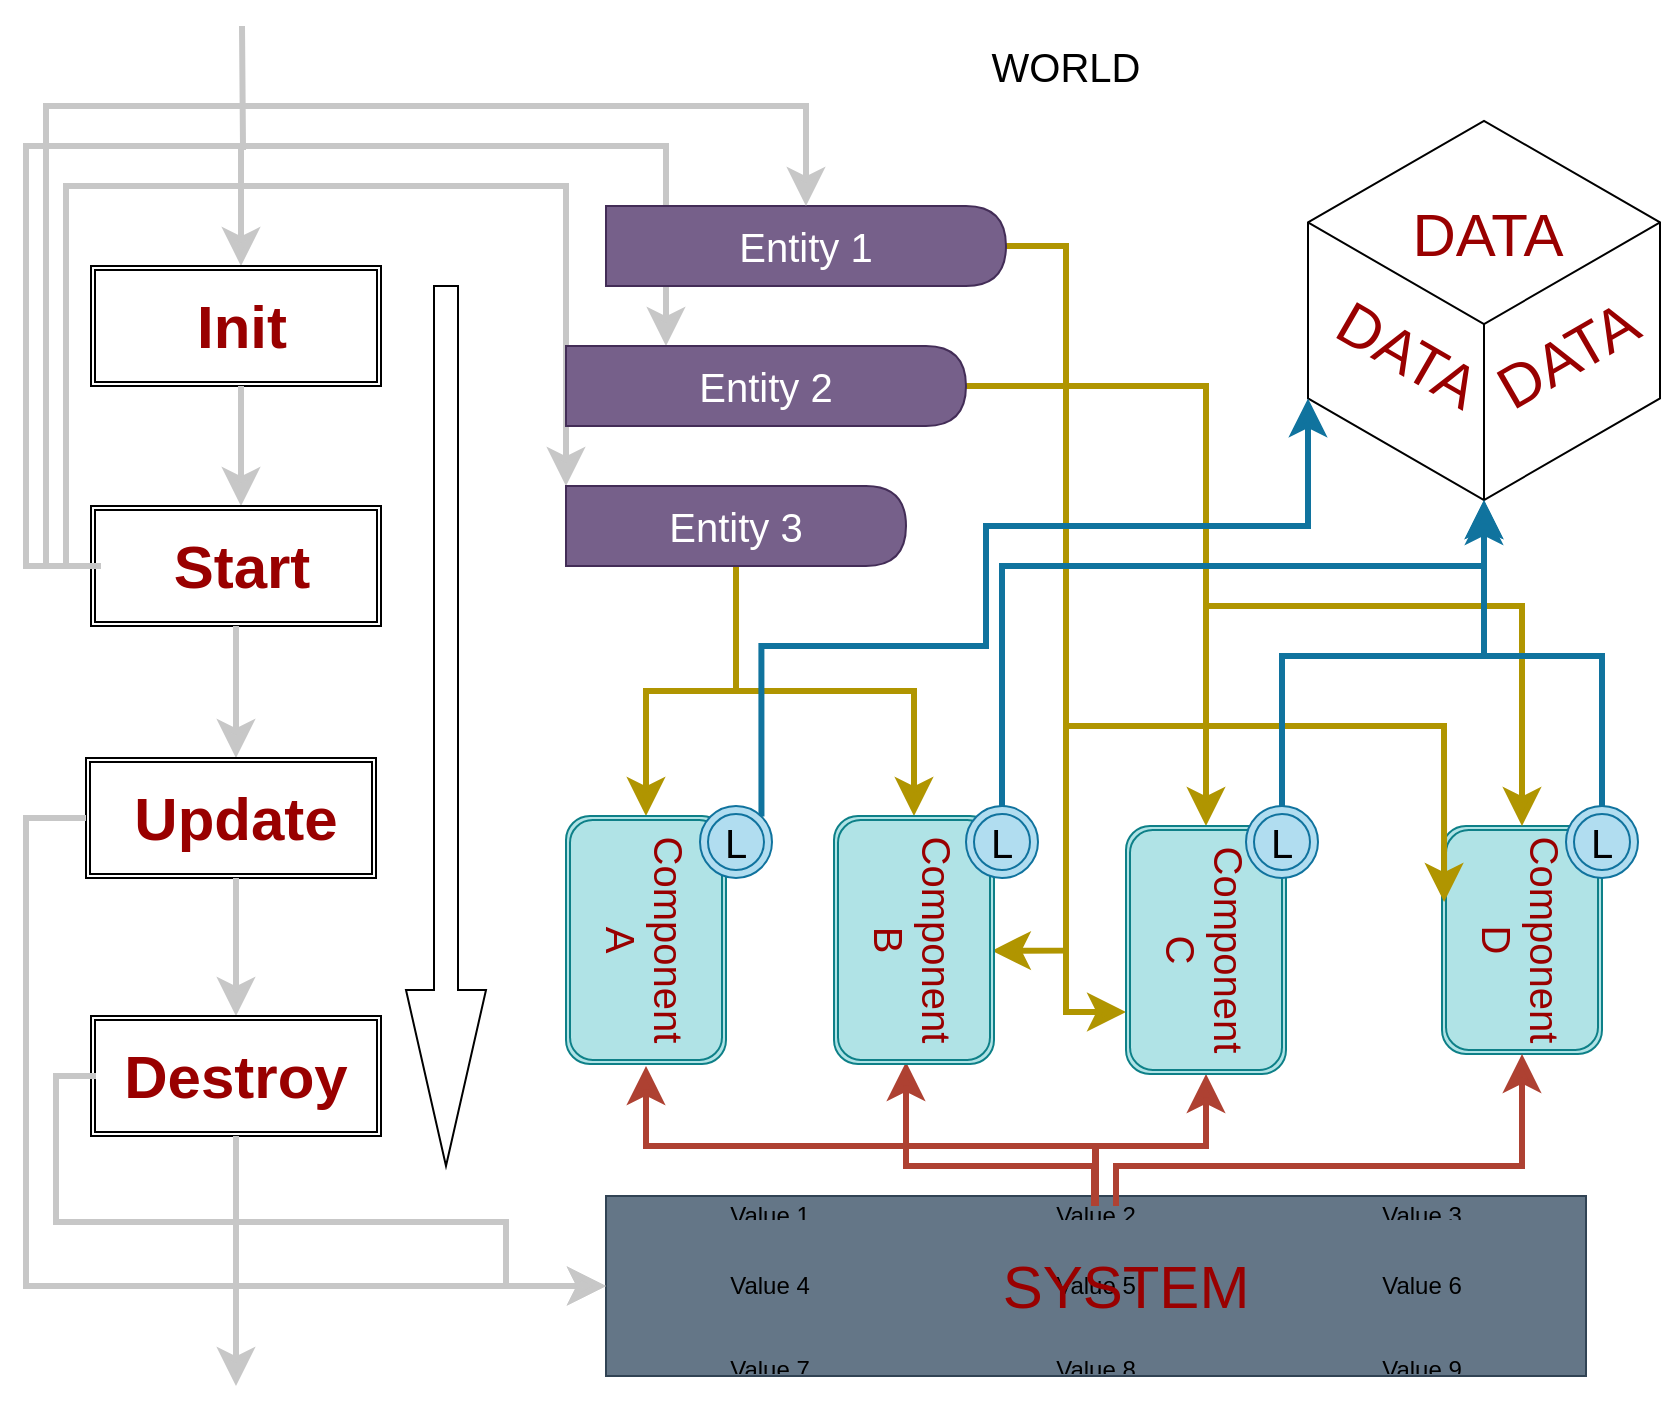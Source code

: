 <mxfile version="13.2.4" type="device"><diagram id="mEctw4GtmjwP6ruvGBk6" name="Page-1"><mxGraphModel dx="1947" dy="668" grid="1" gridSize="10" guides="1" tooltips="1" connect="1" arrows="1" fold="1" page="1" pageScale="1" pageWidth="827" pageHeight="1169" math="0" shadow="0"><root><mxCell id="0"/><mxCell id="1" parent="0"/><mxCell id="y9J8mZ8HQCu-FsLXD4s7-114" value="" style="shape=table;html=1;whiteSpace=wrap;startSize=0;container=1;collapsible=0;childLayout=tableLayout;columnLines=0;rowLines=0;labelBackgroundColor=none;fontSize=20;fillColor=#647687;strokeColor=#314354;fontColor=#ffffff;" vertex="1" parent="1"><mxGeometry x="300" y="615" width="490" height="90" as="geometry"/></mxCell><mxCell id="y9J8mZ8HQCu-FsLXD4s7-115" value="" style="shape=partialRectangle;html=1;whiteSpace=wrap;collapsible=0;dropTarget=0;pointerEvents=0;fillColor=none;top=0;left=0;bottom=0;right=0;points=[[0,0.5],[1,0.5]];portConstraint=eastwest;" vertex="1" parent="y9J8mZ8HQCu-FsLXD4s7-114"><mxGeometry width="490" height="13" as="geometry"/></mxCell><mxCell id="y9J8mZ8HQCu-FsLXD4s7-116" value="Value 1" style="shape=partialRectangle;html=1;whiteSpace=wrap;connectable=0;fillColor=none;top=0;left=0;bottom=0;right=0;overflow=hidden;" vertex="1" parent="y9J8mZ8HQCu-FsLXD4s7-115"><mxGeometry width="164" height="13" as="geometry"/></mxCell><mxCell id="y9J8mZ8HQCu-FsLXD4s7-117" value="Value 2" style="shape=partialRectangle;html=1;whiteSpace=wrap;connectable=0;fillColor=none;top=0;left=0;bottom=0;right=0;overflow=hidden;" vertex="1" parent="y9J8mZ8HQCu-FsLXD4s7-115"><mxGeometry x="164" width="162" height="13" as="geometry"/></mxCell><mxCell id="y9J8mZ8HQCu-FsLXD4s7-118" value="Value 3" style="shape=partialRectangle;html=1;whiteSpace=wrap;connectable=0;fillColor=none;top=0;left=0;bottom=0;right=0;overflow=hidden;" vertex="1" parent="y9J8mZ8HQCu-FsLXD4s7-115"><mxGeometry x="326" width="164" height="13" as="geometry"/></mxCell><mxCell id="y9J8mZ8HQCu-FsLXD4s7-119" value="" style="shape=partialRectangle;html=1;whiteSpace=wrap;collapsible=0;dropTarget=0;pointerEvents=0;fillColor=none;top=0;left=0;bottom=0;right=0;points=[[0,0.5],[1,0.5]];portConstraint=eastwest;" vertex="1" parent="y9J8mZ8HQCu-FsLXD4s7-114"><mxGeometry y="13" width="490" height="64" as="geometry"/></mxCell><mxCell id="y9J8mZ8HQCu-FsLXD4s7-120" value="Value 4" style="shape=partialRectangle;html=1;whiteSpace=wrap;connectable=0;fillColor=none;top=0;left=0;bottom=0;right=0;overflow=hidden;" vertex="1" parent="y9J8mZ8HQCu-FsLXD4s7-119"><mxGeometry width="164" height="64" as="geometry"/></mxCell><mxCell id="y9J8mZ8HQCu-FsLXD4s7-121" value="Value 5" style="shape=partialRectangle;html=1;whiteSpace=wrap;connectable=0;fillColor=none;top=0;left=0;bottom=0;right=0;overflow=hidden;" vertex="1" parent="y9J8mZ8HQCu-FsLXD4s7-119"><mxGeometry x="164" width="162" height="64" as="geometry"/></mxCell><mxCell id="y9J8mZ8HQCu-FsLXD4s7-122" value="Value 6" style="shape=partialRectangle;html=1;whiteSpace=wrap;connectable=0;fillColor=none;top=0;left=0;bottom=0;right=0;overflow=hidden;" vertex="1" parent="y9J8mZ8HQCu-FsLXD4s7-119"><mxGeometry x="326" width="164" height="64" as="geometry"/></mxCell><mxCell id="y9J8mZ8HQCu-FsLXD4s7-123" value="" style="shape=partialRectangle;html=1;whiteSpace=wrap;collapsible=0;dropTarget=0;pointerEvents=0;fillColor=none;top=0;left=0;bottom=0;right=0;points=[[0,0.5],[1,0.5]];portConstraint=eastwest;" vertex="1" parent="y9J8mZ8HQCu-FsLXD4s7-114"><mxGeometry y="77" width="490" height="13" as="geometry"/></mxCell><mxCell id="y9J8mZ8HQCu-FsLXD4s7-124" value="Value 7" style="shape=partialRectangle;html=1;whiteSpace=wrap;connectable=0;fillColor=none;top=0;left=0;bottom=0;right=0;overflow=hidden;" vertex="1" parent="y9J8mZ8HQCu-FsLXD4s7-123"><mxGeometry width="164" height="13" as="geometry"/></mxCell><mxCell id="y9J8mZ8HQCu-FsLXD4s7-125" value="Value 8" style="shape=partialRectangle;html=1;whiteSpace=wrap;connectable=0;fillColor=none;top=0;left=0;bottom=0;right=0;overflow=hidden;" vertex="1" parent="y9J8mZ8HQCu-FsLXD4s7-123"><mxGeometry x="164" width="162" height="13" as="geometry"/></mxCell><mxCell id="y9J8mZ8HQCu-FsLXD4s7-126" value="Value 9" style="shape=partialRectangle;html=1;whiteSpace=wrap;connectable=0;fillColor=none;top=0;left=0;bottom=0;right=0;overflow=hidden;" vertex="1" parent="y9J8mZ8HQCu-FsLXD4s7-123"><mxGeometry x="326" width="164" height="13" as="geometry"/></mxCell><mxCell id="y9J8mZ8HQCu-FsLXD4s7-1" value="" style="shape=singleArrow;direction=south;whiteSpace=wrap;html=1;" vertex="1" parent="1"><mxGeometry x="200" y="160" width="40" height="440" as="geometry"/></mxCell><mxCell id="y9J8mZ8HQCu-FsLXD4s7-91" style="edgeStyle=orthogonalEdgeStyle;rounded=0;orthogonalLoop=1;jettySize=auto;html=1;labelBackgroundColor=none;endSize=10;strokeColor=#C7C7C7;strokeWidth=3;fontSize=20;fontColor=#990000;" edge="1" parent="1" target="y9J8mZ8HQCu-FsLXD4s7-20"><mxGeometry relative="1" as="geometry"><mxPoint x="118" y="30" as="sourcePoint"/></mxGeometry></mxCell><mxCell id="y9J8mZ8HQCu-FsLXD4s7-4" value="WORLD" style="text;html=1;strokeColor=none;fillColor=none;align=center;verticalAlign=middle;whiteSpace=wrap;rounded=0;fontSize=20;" vertex="1" parent="1"><mxGeometry x="270" y="30" width="520" height="40" as="geometry"/></mxCell><mxCell id="y9J8mZ8HQCu-FsLXD4s7-19" value="" style="shape=ext;double=1;rounded=0;whiteSpace=wrap;html=1;fontSize=20;fontColor=#FFFFFF;" vertex="1" parent="1"><mxGeometry x="42.5" y="150" width="145" height="60" as="geometry"/></mxCell><mxCell id="y9J8mZ8HQCu-FsLXD4s7-85" style="edgeStyle=orthogonalEdgeStyle;rounded=0;orthogonalLoop=1;jettySize=auto;html=1;entryX=0.5;entryY=0;entryDx=0;entryDy=0;labelBackgroundColor=none;endSize=10;strokeColor=#C7C7C7;strokeWidth=3;fontSize=20;fontColor=#990000;" edge="1" parent="1" source="y9J8mZ8HQCu-FsLXD4s7-20" target="y9J8mZ8HQCu-FsLXD4s7-22"><mxGeometry relative="1" as="geometry"/></mxCell><mxCell id="y9J8mZ8HQCu-FsLXD4s7-20" value="Init" style="text;html=1;strokeColor=none;fillColor=none;align=center;verticalAlign=middle;whiteSpace=wrap;rounded=0;fontSize=30;fontStyle=1;labelBackgroundColor=none;fontColor=#990000;labelBorderColor=none;" vertex="1" parent="1"><mxGeometry x="47.5" y="150" width="140" height="60" as="geometry"/></mxCell><mxCell id="y9J8mZ8HQCu-FsLXD4s7-21" value="" style="shape=ext;double=1;rounded=0;whiteSpace=wrap;html=1;fontSize=20;fontColor=#FFFFFF;" vertex="1" parent="1"><mxGeometry x="42.5" y="270" width="145" height="60" as="geometry"/></mxCell><mxCell id="y9J8mZ8HQCu-FsLXD4s7-83" style="edgeStyle=orthogonalEdgeStyle;rounded=0;orthogonalLoop=1;jettySize=auto;html=1;entryX=0.25;entryY=0;entryDx=0;entryDy=0;labelBackgroundColor=none;endSize=10;strokeColor=#C7C7C7;strokeWidth=3;fontSize=20;fontColor=#990000;" edge="1" parent="1" source="y9J8mZ8HQCu-FsLXD4s7-22" target="y9J8mZ8HQCu-FsLXD4s7-80"><mxGeometry relative="1" as="geometry"><Array as="points"><mxPoint x="10" y="300"/><mxPoint x="10" y="90"/><mxPoint x="330" y="90"/></Array></mxGeometry></mxCell><mxCell id="y9J8mZ8HQCu-FsLXD4s7-84" style="edgeStyle=orthogonalEdgeStyle;rounded=0;orthogonalLoop=1;jettySize=auto;html=1;entryX=0;entryY=0;entryDx=0;entryDy=0;labelBackgroundColor=none;endSize=10;strokeColor=#C7C7C7;strokeWidth=3;fontSize=20;fontColor=#990000;" edge="1" parent="1" source="y9J8mZ8HQCu-FsLXD4s7-22" target="y9J8mZ8HQCu-FsLXD4s7-81"><mxGeometry relative="1" as="geometry"><Array as="points"><mxPoint x="30" y="300"/><mxPoint x="30" y="110"/><mxPoint x="280" y="110"/></Array></mxGeometry></mxCell><mxCell id="y9J8mZ8HQCu-FsLXD4s7-86" style="edgeStyle=orthogonalEdgeStyle;rounded=0;orthogonalLoop=1;jettySize=auto;html=1;entryX=0.5;entryY=0;entryDx=0;entryDy=0;labelBackgroundColor=none;endSize=10;strokeColor=#C7C7C7;strokeWidth=3;fontSize=20;fontColor=#990000;" edge="1" parent="1" source="y9J8mZ8HQCu-FsLXD4s7-22" target="y9J8mZ8HQCu-FsLXD4s7-24"><mxGeometry relative="1" as="geometry"><Array as="points"><mxPoint x="115" y="350"/><mxPoint x="115" y="350"/></Array></mxGeometry></mxCell><mxCell id="y9J8mZ8HQCu-FsLXD4s7-22" value="Start" style="text;html=1;strokeColor=none;fillColor=none;align=center;verticalAlign=middle;whiteSpace=wrap;rounded=0;fontSize=30;fontStyle=1;labelBackgroundColor=none;fontColor=#990000;labelBorderColor=none;" vertex="1" parent="1"><mxGeometry x="47.5" y="270" width="140" height="60" as="geometry"/></mxCell><mxCell id="y9J8mZ8HQCu-FsLXD4s7-23" value="" style="shape=ext;double=1;rounded=0;whiteSpace=wrap;html=1;fontSize=20;fontColor=#FFFFFF;" vertex="1" parent="1"><mxGeometry x="40" y="396" width="145" height="60" as="geometry"/></mxCell><mxCell id="y9J8mZ8HQCu-FsLXD4s7-59" style="edgeStyle=orthogonalEdgeStyle;rounded=0;orthogonalLoop=1;jettySize=auto;html=1;entryX=0;entryY=0.5;entryDx=0;entryDy=0;fontSize=20;fontColor=#990000;spacing=10;labelBackgroundColor=none;fillColor=#bac8d3;strokeColor=#C7C7C7;endSize=10;strokeWidth=3;exitX=0;exitY=0.5;exitDx=0;exitDy=0;" edge="1" parent="1" source="y9J8mZ8HQCu-FsLXD4s7-23" target="y9J8mZ8HQCu-FsLXD4s7-119"><mxGeometry relative="1" as="geometry"><mxPoint x="300" y="670.5" as="targetPoint"/><Array as="points"><mxPoint x="10" y="426"/><mxPoint x="10" y="660"/></Array></mxGeometry></mxCell><mxCell id="y9J8mZ8HQCu-FsLXD4s7-87" style="edgeStyle=orthogonalEdgeStyle;rounded=0;orthogonalLoop=1;jettySize=auto;html=1;entryX=0.5;entryY=0;entryDx=0;entryDy=0;labelBackgroundColor=none;endSize=10;strokeColor=#C7C7C7;strokeWidth=3;fontSize=20;fontColor=#990000;" edge="1" parent="1" source="y9J8mZ8HQCu-FsLXD4s7-24" target="y9J8mZ8HQCu-FsLXD4s7-26"><mxGeometry relative="1" as="geometry"/></mxCell><mxCell id="y9J8mZ8HQCu-FsLXD4s7-24" value="Update" style="text;html=1;strokeColor=none;fillColor=none;align=center;verticalAlign=middle;whiteSpace=wrap;rounded=0;fontSize=30;fontStyle=1;labelBackgroundColor=none;fontColor=#990000;labelBorderColor=none;" vertex="1" parent="1"><mxGeometry x="45" y="396" width="140" height="60" as="geometry"/></mxCell><mxCell id="y9J8mZ8HQCu-FsLXD4s7-25" value="" style="shape=ext;double=1;rounded=0;whiteSpace=wrap;html=1;fontSize=20;fontColor=#FFFFFF;" vertex="1" parent="1"><mxGeometry x="42.5" y="525" width="145" height="60" as="geometry"/></mxCell><mxCell id="y9J8mZ8HQCu-FsLXD4s7-60" style="edgeStyle=orthogonalEdgeStyle;rounded=0;orthogonalLoop=1;jettySize=auto;html=1;labelBackgroundColor=none;endSize=10;strokeColor=#C7C7C7;strokeWidth=3;fontSize=20;fontColor=#990000;exitX=0;exitY=0.5;exitDx=0;exitDy=0;entryX=0;entryY=0.5;entryDx=0;entryDy=0;" edge="1" parent="1" source="y9J8mZ8HQCu-FsLXD4s7-26" target="y9J8mZ8HQCu-FsLXD4s7-119"><mxGeometry relative="1" as="geometry"><mxPoint x="302" y="670" as="targetPoint"/><Array as="points"><mxPoint x="25" y="555"/><mxPoint x="25" y="628"/><mxPoint x="250" y="628"/><mxPoint x="250" y="660"/></Array></mxGeometry></mxCell><mxCell id="y9J8mZ8HQCu-FsLXD4s7-88" style="edgeStyle=orthogonalEdgeStyle;rounded=0;orthogonalLoop=1;jettySize=auto;html=1;labelBackgroundColor=none;endSize=10;strokeColor=#C7C7C7;strokeWidth=3;fontSize=20;fontColor=#990000;" edge="1" parent="1" source="y9J8mZ8HQCu-FsLXD4s7-26"><mxGeometry relative="1" as="geometry"><mxPoint x="115" y="710" as="targetPoint"/></mxGeometry></mxCell><mxCell id="y9J8mZ8HQCu-FsLXD4s7-26" value="Destroy" style="text;html=1;strokeColor=none;fillColor=none;align=center;verticalAlign=middle;whiteSpace=wrap;rounded=0;fontSize=30;fontStyle=1;labelBackgroundColor=none;fontColor=#990000;labelBorderColor=none;" vertex="1" parent="1"><mxGeometry x="45" y="525" width="140" height="60" as="geometry"/></mxCell><mxCell id="y9J8mZ8HQCu-FsLXD4s7-27" value="" style="html=1;whiteSpace=wrap;aspect=fixed;shape=isoCube;backgroundOutline=1;labelBackgroundColor=none;fontSize=30;fontColor=#990000;" vertex="1" parent="1"><mxGeometry x="651" y="74.44" width="176" height="195.56" as="geometry"/></mxCell><mxCell id="y9J8mZ8HQCu-FsLXD4s7-28" value="DATA" style="text;html=1;strokeColor=none;fillColor=none;align=center;verticalAlign=middle;whiteSpace=wrap;rounded=0;labelBackgroundColor=none;fontSize=30;fontColor=#990000;" vertex="1" parent="1"><mxGeometry x="721" y="124.44" width="40" height="20" as="geometry"/></mxCell><mxCell id="y9J8mZ8HQCu-FsLXD4s7-30" value="DATA" style="text;html=1;strokeColor=none;fillColor=none;align=center;verticalAlign=middle;whiteSpace=wrap;rounded=0;labelBackgroundColor=none;fontSize=30;fontColor=#990000;rotation=30;" vertex="1" parent="1"><mxGeometry x="681" y="184.44" width="40" height="20" as="geometry"/></mxCell><mxCell id="y9J8mZ8HQCu-FsLXD4s7-31" value="DATA" style="text;html=1;strokeColor=none;fillColor=none;align=center;verticalAlign=middle;whiteSpace=wrap;rounded=0;labelBackgroundColor=none;fontSize=30;fontColor=#990000;rotation=-30;" vertex="1" parent="1"><mxGeometry x="761" y="184.44" width="40" height="20" as="geometry"/></mxCell><mxCell id="y9J8mZ8HQCu-FsLXD4s7-75" style="edgeStyle=orthogonalEdgeStyle;rounded=0;orthogonalLoop=1;jettySize=auto;html=1;labelBackgroundColor=none;endSize=10;strokeColor=#ae4132;strokeWidth=3;fontSize=20;fontColor=#990000;fillColor=#fad9d5;" edge="1" parent="1"><mxGeometry relative="1" as="geometry"><mxPoint x="320" y="550" as="targetPoint"/><mxPoint x="545" y="620" as="sourcePoint"/><Array as="points"><mxPoint x="545" y="590"/><mxPoint x="320" y="590"/></Array></mxGeometry></mxCell><mxCell id="y9J8mZ8HQCu-FsLXD4s7-45" value="SYSTEM" style="text;html=1;strokeColor=none;fillColor=none;align=center;verticalAlign=middle;whiteSpace=wrap;rounded=0;labelBackgroundColor=none;fontSize=30;fontColor=#990000;" vertex="1" parent="1"><mxGeometry x="540" y="650" width="40" height="20" as="geometry"/></mxCell><mxCell id="y9J8mZ8HQCu-FsLXD4s7-57" value="" style="shape=ext;double=1;rounded=1;whiteSpace=wrap;html=1;labelBackgroundColor=none;fontSize=30;fillColor=#b0e3e6;strokeColor=#0e8088;" vertex="1" parent="1"><mxGeometry x="718" y="430" width="80" height="114" as="geometry"/></mxCell><mxCell id="y9J8mZ8HQCu-FsLXD4s7-58" value="Component D" style="text;html=1;strokeColor=none;fillColor=none;align=center;verticalAlign=middle;whiteSpace=wrap;rounded=0;labelBackgroundColor=none;fontSize=20;fontColor=#990000;rotation=90;" vertex="1" parent="1"><mxGeometry x="757" y="477" width="2" height="20" as="geometry"/></mxCell><mxCell id="y9J8mZ8HQCu-FsLXD4s7-76" style="edgeStyle=orthogonalEdgeStyle;rounded=0;orthogonalLoop=1;jettySize=auto;html=1;labelBackgroundColor=none;endSize=10;strokeColor=#ae4132;strokeWidth=3;fontSize=20;fontColor=#990000;entryX=0.5;entryY=1;entryDx=0;entryDy=0;fillColor=#fad9d5;" edge="1" parent="1"><mxGeometry relative="1" as="geometry"><mxPoint x="450" y="548" as="targetPoint"/><mxPoint x="544" y="620" as="sourcePoint"/><Array as="points"><mxPoint x="544" y="600"/><mxPoint x="450" y="600"/></Array></mxGeometry></mxCell><mxCell id="y9J8mZ8HQCu-FsLXD4s7-77" style="edgeStyle=orthogonalEdgeStyle;rounded=0;orthogonalLoop=1;jettySize=auto;html=1;labelBackgroundColor=none;endSize=10;strokeColor=#ae4132;strokeWidth=3;fontSize=20;fontColor=#990000;entryX=0.5;entryY=1;entryDx=0;entryDy=0;exitX=0.499;exitY=-0.19;exitDx=0;exitDy=0;exitPerimeter=0;fillColor=#fad9d5;" edge="1" parent="1" target="y9J8mZ8HQCu-FsLXD4s7-92"><mxGeometry relative="1" as="geometry"><mxPoint x="580" y="548" as="targetPoint"/><mxPoint x="544.51" y="617.53" as="sourcePoint"/><Array as="points"><mxPoint x="545" y="590"/><mxPoint x="600" y="590"/></Array></mxGeometry></mxCell><mxCell id="y9J8mZ8HQCu-FsLXD4s7-78" style="edgeStyle=orthogonalEdgeStyle;rounded=0;orthogonalLoop=1;jettySize=auto;html=1;labelBackgroundColor=none;endSize=10;strokeColor=#ae4132;strokeWidth=3;fontSize=20;fontColor=#990000;entryX=0.5;entryY=1;entryDx=0;entryDy=0;fillColor=#fad9d5;" edge="1" parent="1" target="y9J8mZ8HQCu-FsLXD4s7-57"><mxGeometry relative="1" as="geometry"><mxPoint x="590.0" y="558" as="targetPoint"/><mxPoint x="555" y="620" as="sourcePoint"/><Array as="points"><mxPoint x="555" y="600"/><mxPoint x="758" y="600"/></Array></mxGeometry></mxCell><mxCell id="y9J8mZ8HQCu-FsLXD4s7-102" style="edgeStyle=orthogonalEdgeStyle;rounded=0;orthogonalLoop=1;jettySize=auto;html=1;entryX=0.987;entryY=0.543;entryDx=0;entryDy=0;labelBackgroundColor=none;endSize=10;strokeColor=#B09500;strokeWidth=3;fontSize=20;fontColor=#990000;entryPerimeter=0;fillColor=#e3c800;" edge="1" parent="1" source="y9J8mZ8HQCu-FsLXD4s7-79" target="y9J8mZ8HQCu-FsLXD4s7-94"><mxGeometry relative="1" as="geometry"><Array as="points"><mxPoint x="530" y="140"/><mxPoint x="530" y="492"/></Array></mxGeometry></mxCell><mxCell id="y9J8mZ8HQCu-FsLXD4s7-103" style="edgeStyle=orthogonalEdgeStyle;rounded=0;orthogonalLoop=1;jettySize=auto;html=1;entryX=0;entryY=0.75;entryDx=0;entryDy=0;labelBackgroundColor=none;endSize=10;strokeColor=#B09500;strokeWidth=3;fontSize=20;fontColor=#990000;fillColor=#e3c800;" edge="1" parent="1" source="y9J8mZ8HQCu-FsLXD4s7-79" target="y9J8mZ8HQCu-FsLXD4s7-92"><mxGeometry relative="1" as="geometry"><Array as="points"><mxPoint x="530" y="140"/><mxPoint x="530" y="523"/></Array></mxGeometry></mxCell><mxCell id="y9J8mZ8HQCu-FsLXD4s7-104" style="edgeStyle=orthogonalEdgeStyle;rounded=0;orthogonalLoop=1;jettySize=auto;html=1;entryX=0.013;entryY=0.333;entryDx=0;entryDy=0;entryPerimeter=0;labelBackgroundColor=none;endSize=10;strokeColor=#B09500;strokeWidth=3;fontSize=20;fontColor=#990000;fillColor=#e3c800;" edge="1" parent="1" source="y9J8mZ8HQCu-FsLXD4s7-79" target="y9J8mZ8HQCu-FsLXD4s7-57"><mxGeometry relative="1" as="geometry"><Array as="points"><mxPoint x="530" y="140"/><mxPoint x="530" y="380"/><mxPoint x="719" y="380"/></Array></mxGeometry></mxCell><mxCell id="y9J8mZ8HQCu-FsLXD4s7-79" value="Entity 1" style="shape=delay;whiteSpace=wrap;html=1;labelBackgroundColor=none;fontSize=20;fontColor=#ffffff;fillColor=#76608a;strokeColor=#432D57;" vertex="1" parent="1"><mxGeometry x="300" y="120" width="200" height="40" as="geometry"/></mxCell><mxCell id="y9J8mZ8HQCu-FsLXD4s7-100" style="edgeStyle=orthogonalEdgeStyle;rounded=0;orthogonalLoop=1;jettySize=auto;html=1;entryX=0.5;entryY=0;entryDx=0;entryDy=0;labelBackgroundColor=none;endSize=10;strokeColor=#B09500;strokeWidth=3;fontSize=20;fontColor=#990000;fillColor=#e3c800;" edge="1" parent="1" source="y9J8mZ8HQCu-FsLXD4s7-80" target="y9J8mZ8HQCu-FsLXD4s7-92"><mxGeometry relative="1" as="geometry"/></mxCell><mxCell id="y9J8mZ8HQCu-FsLXD4s7-101" style="edgeStyle=orthogonalEdgeStyle;rounded=0;orthogonalLoop=1;jettySize=auto;html=1;labelBackgroundColor=none;endSize=10;strokeColor=#B09500;strokeWidth=3;fontSize=20;fontColor=#990000;exitX=1;exitY=0.5;exitDx=0;exitDy=0;fillColor=#e3c800;" edge="1" parent="1" source="y9J8mZ8HQCu-FsLXD4s7-80" target="y9J8mZ8HQCu-FsLXD4s7-57"><mxGeometry relative="1" as="geometry"><Array as="points"><mxPoint x="600" y="210"/><mxPoint x="600" y="320"/><mxPoint x="758" y="320"/></Array></mxGeometry></mxCell><mxCell id="y9J8mZ8HQCu-FsLXD4s7-80" value="Entity 2" style="shape=delay;whiteSpace=wrap;html=1;labelBackgroundColor=none;fontSize=20;fontColor=#ffffff;fillColor=#76608a;strokeColor=#432D57;" vertex="1" parent="1"><mxGeometry x="280" y="190" width="200" height="40" as="geometry"/></mxCell><mxCell id="y9J8mZ8HQCu-FsLXD4s7-98" style="edgeStyle=orthogonalEdgeStyle;rounded=0;orthogonalLoop=1;jettySize=auto;html=1;entryX=0.5;entryY=0;entryDx=0;entryDy=0;labelBackgroundColor=none;endSize=10;strokeColor=#B09500;strokeWidth=3;fontSize=20;fontColor=#990000;fillColor=#e3c800;" edge="1" parent="1" source="y9J8mZ8HQCu-FsLXD4s7-81" target="y9J8mZ8HQCu-FsLXD4s7-96"><mxGeometry relative="1" as="geometry"/></mxCell><mxCell id="y9J8mZ8HQCu-FsLXD4s7-99" style="edgeStyle=orthogonalEdgeStyle;rounded=0;orthogonalLoop=1;jettySize=auto;html=1;entryX=0.5;entryY=0;entryDx=0;entryDy=0;labelBackgroundColor=none;endSize=10;strokeColor=#B09500;strokeWidth=3;fontSize=20;fontColor=#990000;fillColor=#e3c800;" edge="1" parent="1" source="y9J8mZ8HQCu-FsLXD4s7-81" target="y9J8mZ8HQCu-FsLXD4s7-94"><mxGeometry relative="1" as="geometry"/></mxCell><mxCell id="y9J8mZ8HQCu-FsLXD4s7-81" value="Entity 3" style="shape=delay;whiteSpace=wrap;html=1;labelBackgroundColor=none;fontSize=20;fontColor=#ffffff;fillColor=#76608a;strokeColor=#432D57;" vertex="1" parent="1"><mxGeometry x="280" y="260" width="170" height="40" as="geometry"/></mxCell><mxCell id="y9J8mZ8HQCu-FsLXD4s7-90" style="edgeStyle=orthogonalEdgeStyle;rounded=0;orthogonalLoop=1;jettySize=auto;html=1;entryX=0.5;entryY=0;entryDx=0;entryDy=0;labelBackgroundColor=none;endSize=10;strokeColor=#C7C7C7;strokeWidth=3;fontSize=20;fontColor=#990000;" edge="1" parent="1" source="y9J8mZ8HQCu-FsLXD4s7-22" target="y9J8mZ8HQCu-FsLXD4s7-79"><mxGeometry relative="1" as="geometry"><mxPoint x="47.5" y="300" as="sourcePoint"/><mxPoint x="187.5" y="70" as="targetPoint"/><Array as="points"><mxPoint x="20" y="300"/><mxPoint x="20" y="70"/><mxPoint x="400" y="70"/></Array></mxGeometry></mxCell><mxCell id="y9J8mZ8HQCu-FsLXD4s7-92" value="" style="shape=ext;double=1;rounded=1;whiteSpace=wrap;html=1;labelBackgroundColor=none;fontSize=30;fillColor=#b0e3e6;strokeColor=#0e8088;" vertex="1" parent="1"><mxGeometry x="560" y="430" width="80" height="124" as="geometry"/></mxCell><mxCell id="y9J8mZ8HQCu-FsLXD4s7-93" value="Component C" style="text;html=1;strokeColor=none;fillColor=none;align=center;verticalAlign=middle;whiteSpace=wrap;rounded=0;labelBackgroundColor=none;fontSize=20;fontColor=#990000;rotation=90;" vertex="1" parent="1"><mxGeometry x="588" y="482" width="24" height="20" as="geometry"/></mxCell><mxCell id="y9J8mZ8HQCu-FsLXD4s7-94" value="" style="shape=ext;double=1;rounded=1;whiteSpace=wrap;html=1;labelBackgroundColor=none;fontSize=30;fillColor=#b0e3e6;strokeColor=#0e8088;" vertex="1" parent="1"><mxGeometry x="414" y="425" width="80" height="124" as="geometry"/></mxCell><mxCell id="y9J8mZ8HQCu-FsLXD4s7-95" value="Component B" style="text;html=1;strokeColor=none;fillColor=none;align=center;verticalAlign=middle;whiteSpace=wrap;rounded=0;labelBackgroundColor=none;fontSize=20;fontColor=#990000;rotation=90;" vertex="1" parent="1"><mxGeometry x="442" y="477" width="24" height="20" as="geometry"/></mxCell><mxCell id="y9J8mZ8HQCu-FsLXD4s7-96" value="" style="shape=ext;double=1;rounded=1;whiteSpace=wrap;html=1;labelBackgroundColor=none;fontSize=30;fillColor=#b0e3e6;strokeColor=#0e8088;" vertex="1" parent="1"><mxGeometry x="280" y="425" width="80" height="124" as="geometry"/></mxCell><mxCell id="y9J8mZ8HQCu-FsLXD4s7-97" value="Component A" style="text;html=1;strokeColor=none;fillColor=none;align=center;verticalAlign=middle;whiteSpace=wrap;rounded=0;labelBackgroundColor=none;fontSize=20;fontColor=#990000;rotation=90;" vertex="1" parent="1"><mxGeometry x="308" y="477" width="24" height="20" as="geometry"/></mxCell><mxCell id="y9J8mZ8HQCu-FsLXD4s7-110" style="edgeStyle=orthogonalEdgeStyle;rounded=0;orthogonalLoop=1;jettySize=auto;html=1;exitX=1;exitY=0;exitDx=0;exitDy=0;entryX=0;entryY=0;entryDx=0;entryDy=141.78;entryPerimeter=0;labelBackgroundColor=none;endSize=10;strokeColor=#10739e;strokeWidth=3;fontSize=20;fontColor=#990000;fillColor=#b1ddf0;" edge="1" parent="1" source="y9J8mZ8HQCu-FsLXD4s7-106" target="y9J8mZ8HQCu-FsLXD4s7-27"><mxGeometry relative="1" as="geometry"><Array as="points"><mxPoint x="378" y="340"/><mxPoint x="490" y="340"/><mxPoint x="490" y="280"/><mxPoint x="651" y="280"/></Array></mxGeometry></mxCell><mxCell id="y9J8mZ8HQCu-FsLXD4s7-106" value="L" style="ellipse;shape=doubleEllipse;whiteSpace=wrap;html=1;aspect=fixed;labelBackgroundColor=none;fontSize=20;fillColor=#b1ddf0;strokeColor=#10739e;" vertex="1" parent="1"><mxGeometry x="347" y="420" width="36" height="36" as="geometry"/></mxCell><mxCell id="y9J8mZ8HQCu-FsLXD4s7-111" style="edgeStyle=orthogonalEdgeStyle;rounded=0;orthogonalLoop=1;jettySize=auto;html=1;labelBackgroundColor=none;endSize=10;strokeColor=#10739e;strokeWidth=3;fontSize=20;fontColor=#990000;fillColor=#b1ddf0;" edge="1" parent="1" source="y9J8mZ8HQCu-FsLXD4s7-107" target="y9J8mZ8HQCu-FsLXD4s7-27"><mxGeometry relative="1" as="geometry"><Array as="points"><mxPoint x="498" y="300"/><mxPoint x="739" y="300"/></Array></mxGeometry></mxCell><mxCell id="y9J8mZ8HQCu-FsLXD4s7-107" value="L" style="ellipse;shape=doubleEllipse;whiteSpace=wrap;html=1;aspect=fixed;labelBackgroundColor=none;fontSize=20;fillColor=#b1ddf0;strokeColor=#10739e;" vertex="1" parent="1"><mxGeometry x="480" y="420" width="36" height="36" as="geometry"/></mxCell><mxCell id="y9J8mZ8HQCu-FsLXD4s7-112" style="edgeStyle=orthogonalEdgeStyle;rounded=0;orthogonalLoop=1;jettySize=auto;html=1;entryX=0;entryY=0;entryDx=88;entryDy=192.587;entryPerimeter=0;labelBackgroundColor=none;endSize=10;strokeColor=#10739e;strokeWidth=3;fontSize=20;fontColor=#990000;fillColor=#b1ddf0;" edge="1" parent="1" source="y9J8mZ8HQCu-FsLXD4s7-108" target="y9J8mZ8HQCu-FsLXD4s7-27"><mxGeometry relative="1" as="geometry"/></mxCell><mxCell id="y9J8mZ8HQCu-FsLXD4s7-108" value="L" style="ellipse;shape=doubleEllipse;whiteSpace=wrap;html=1;aspect=fixed;labelBackgroundColor=none;fontSize=20;fillColor=#b1ddf0;strokeColor=#10739e;" vertex="1" parent="1"><mxGeometry x="620" y="420" width="36" height="36" as="geometry"/></mxCell><mxCell id="y9J8mZ8HQCu-FsLXD4s7-113" style="edgeStyle=orthogonalEdgeStyle;rounded=0;orthogonalLoop=1;jettySize=auto;html=1;entryX=0;entryY=0;entryDx=88;entryDy=192.587;entryPerimeter=0;labelBackgroundColor=none;endSize=10;strokeColor=#10739e;strokeWidth=3;fontSize=20;fontColor=#990000;fillColor=#b1ddf0;" edge="1" parent="1" source="y9J8mZ8HQCu-FsLXD4s7-109" target="y9J8mZ8HQCu-FsLXD4s7-27"><mxGeometry relative="1" as="geometry"/></mxCell><mxCell id="y9J8mZ8HQCu-FsLXD4s7-109" value="L" style="ellipse;shape=doubleEllipse;whiteSpace=wrap;html=1;aspect=fixed;labelBackgroundColor=none;fontSize=20;fillColor=#b1ddf0;strokeColor=#10739e;" vertex="1" parent="1"><mxGeometry x="780" y="420" width="36" height="36" as="geometry"/></mxCell></root></mxGraphModel></diagram></mxfile>